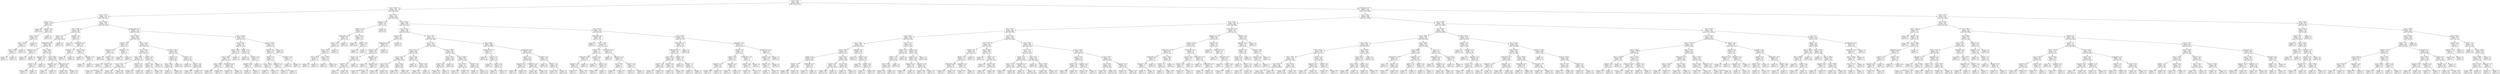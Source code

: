 digraph Tree {
node [shape=box, fontname="helvetica"] ;
edge [fontname="helvetica"] ;
0 [label="price <= 426.5\nentropy = 0.391\nsamples = 24837\nvalue = [1910, 22927]"] ;
1 [label="price <= 345.5\nentropy = 0.615\nsamples = 4133\nvalue = [629, 3504]"] ;
0 -> 1 [labeldistance=2.5, labelangle=45, headlabel="True"] ;
2 [label="price <= 279.5\nentropy = 0.736\nsamples = 1472\nvalue = [305, 1167]"] ;
1 -> 2 ;
3 [label="channel <= 2.5\nentropy = 0.194\nsamples = 67\nvalue = [2, 65]"] ;
2 -> 3 ;
4 [label="entropy = 0.0\nsamples = 29\nvalue = [0, 29]"] ;
3 -> 4 ;
5 [label="channel <= 3.5\nentropy = 0.297\nsamples = 38\nvalue = [2, 36]"] ;
3 -> 5 ;
6 [label="price <= 265.5\nentropy = 0.619\nsamples = 13\nvalue = [2, 11]"] ;
5 -> 6 ;
7 [label="price <= 261.5\nentropy = 0.918\nsamples = 6\nvalue = [2, 4]"] ;
6 -> 7 ;
8 [label="price <= 244.0\nentropy = 0.722\nsamples = 5\nvalue = [1, 4]"] ;
7 -> 8 ;
9 [label="entropy = 1.0\nsamples = 2\nvalue = [1, 1]"] ;
8 -> 9 ;
10 [label="entropy = 0.0\nsamples = 3\nvalue = [0, 3]"] ;
8 -> 10 ;
11 [label="entropy = 0.0\nsamples = 1\nvalue = [1, 0]"] ;
7 -> 11 ;
12 [label="entropy = 0.0\nsamples = 7\nvalue = [0, 7]"] ;
6 -> 12 ;
13 [label="entropy = 0.0\nsamples = 25\nvalue = [0, 25]"] ;
5 -> 13 ;
14 [label="price <= 298.5\nentropy = 0.752\nsamples = 1405\nvalue = [303, 1102]"] ;
2 -> 14 ;
15 [label="price <= 296.0\nentropy = 0.899\nsamples = 286\nvalue = [90, 196]"] ;
14 -> 15 ;
16 [label="channel <= 6.5\nentropy = 0.876\nsamples = 274\nvalue = [81.0, 193.0]"] ;
15 -> 16 ;
17 [label="product_type <= 2.5\nentropy = 0.889\nsamples = 264\nvalue = [81, 183]"] ;
16 -> 17 ;
18 [label="age_group <= 1.5\nentropy = 0.918\nsamples = 3\nvalue = [2, 1]"] ;
17 -> 18 ;
19 [label="entropy = 0.0\nsamples = 1\nvalue = [0, 1]"] ;
18 -> 19 ;
20 [label="entropy = 0.0\nsamples = 2\nvalue = [2, 0]"] ;
18 -> 20 ;
21 [label="price <= 281.5\nentropy = 0.885\nsamples = 261\nvalue = [79, 182]"] ;
17 -> 21 ;
22 [label="age_group <= 1.5\nentropy = 0.469\nsamples = 10\nvalue = [1, 9]"] ;
21 -> 22 ;
23 [label="channel <= 2.5\nentropy = 0.811\nsamples = 4\nvalue = [1, 3]"] ;
22 -> 23 ;
24 [label="entropy = 0.918\nsamples = 3\nvalue = [1, 2]"] ;
23 -> 24 ;
25 [label="entropy = 0.0\nsamples = 1\nvalue = [0, 1]"] ;
23 -> 25 ;
26 [label="entropy = 0.0\nsamples = 6\nvalue = [0, 6]"] ;
22 -> 26 ;
27 [label="price <= 288.5\nentropy = 0.894\nsamples = 251\nvalue = [78, 173]"] ;
21 -> 27 ;
28 [label="age_group <= 1.5\nentropy = 0.954\nsamples = 8\nvalue = [5, 3]"] ;
27 -> 28 ;
29 [label="entropy = 0.0\nsamples = 2\nvalue = [0, 2]"] ;
28 -> 29 ;
30 [label="entropy = 0.65\nsamples = 6\nvalue = [5, 1]"] ;
28 -> 30 ;
31 [label="product_type <= 4.5\nentropy = 0.882\nsamples = 243\nvalue = [73, 170]"] ;
27 -> 31 ;
32 [label="entropy = 0.891\nsamples = 224\nvalue = [69, 155]"] ;
31 -> 32 ;
33 [label="entropy = 0.742\nsamples = 19\nvalue = [4, 15]"] ;
31 -> 33 ;
34 [label="entropy = 0.0\nsamples = 10\nvalue = [0, 10]"] ;
16 -> 34 ;
35 [label="channel <= 1.5\nentropy = 0.811\nsamples = 12\nvalue = [9, 3]"] ;
15 -> 35 ;
36 [label="entropy = 0.0\nsamples = 1\nvalue = [0, 1]"] ;
35 -> 36 ;
37 [label="product_type <= 4.5\nentropy = 0.684\nsamples = 11\nvalue = [9, 2]"] ;
35 -> 37 ;
38 [label="age_group <= 1.5\nentropy = 1.0\nsamples = 2\nvalue = [1, 1]"] ;
37 -> 38 ;
39 [label="entropy = 0.0\nsamples = 1\nvalue = [0, 1]"] ;
38 -> 39 ;
40 [label="entropy = 0.0\nsamples = 1\nvalue = [1, 0]"] ;
38 -> 40 ;
41 [label="price <= 297.5\nentropy = 0.503\nsamples = 9\nvalue = [8, 1]"] ;
37 -> 41 ;
42 [label="entropy = 0.0\nsamples = 7\nvalue = [7, 0]"] ;
41 -> 42 ;
43 [label="age_group <= 2.0\nentropy = 1.0\nsamples = 2\nvalue = [1, 1]"] ;
41 -> 43 ;
44 [label="entropy = 0.0\nsamples = 1\nvalue = [1, 0]"] ;
43 -> 44 ;
45 [label="entropy = 0.0\nsamples = 1\nvalue = [0, 1]"] ;
43 -> 45 ;
46 [label="product_type <= 4.5\nentropy = 0.702\nsamples = 1119\nvalue = [213, 906]"] ;
14 -> 46 ;
47 [label="price <= 300.0\nentropy = 0.729\nsamples = 968\nvalue = [197, 771]"] ;
46 -> 47 ;
48 [label="channel <= 6.5\nentropy = 0.292\nsamples = 39\nvalue = [2, 37]"] ;
47 -> 48 ;
49 [label="age_group <= 2.5\nentropy = 0.179\nsamples = 37\nvalue = [1, 36]"] ;
48 -> 49 ;
50 [label="entropy = 0.0\nsamples = 29\nvalue = [0, 29]"] ;
49 -> 50 ;
51 [label="channel <= 2.5\nentropy = 0.544\nsamples = 8\nvalue = [1, 7]"] ;
49 -> 51 ;
52 [label="entropy = 0.0\nsamples = 2\nvalue = [0, 2]"] ;
51 -> 52 ;
53 [label="channel <= 4.0\nentropy = 0.65\nsamples = 6\nvalue = [1, 5]"] ;
51 -> 53 ;
54 [label="entropy = 0.811\nsamples = 4\nvalue = [1, 3]"] ;
53 -> 54 ;
55 [label="entropy = 0.0\nsamples = 2\nvalue = [0, 2]"] ;
53 -> 55 ;
56 [label="age_group <= 1.5\nentropy = 1.0\nsamples = 2\nvalue = [1, 1]"] ;
48 -> 56 ;
57 [label="entropy = 0.0\nsamples = 1\nvalue = [1, 0]"] ;
56 -> 57 ;
58 [label="entropy = 0.0\nsamples = 1\nvalue = [0, 1]"] ;
56 -> 58 ;
59 [label="price <= 334.0\nentropy = 0.741\nsamples = 929\nvalue = [195, 734]"] ;
47 -> 59 ;
60 [label="price <= 332.0\nentropy = 0.762\nsamples = 747\nvalue = [165, 582]"] ;
59 -> 60 ;
61 [label="price <= 328.5\nentropy = 0.719\nsamples = 715\nvalue = [142, 573]"] ;
60 -> 61 ;
62 [label="price <= 324.5\nentropy = 0.761\nsamples = 617\nvalue = [136.0, 481.0]"] ;
61 -> 62 ;
63 [label="entropy = 0.713\nsamples = 563\nvalue = [110, 453]"] ;
62 -> 63 ;
64 [label="entropy = 0.999\nsamples = 54\nvalue = [26, 28]"] ;
62 -> 64 ;
65 [label="channel <= 2.5\nentropy = 0.332\nsamples = 98\nvalue = [6, 92]"] ;
61 -> 65 ;
66 [label="entropy = 0.151\nsamples = 46\nvalue = [1, 45]"] ;
65 -> 66 ;
67 [label="entropy = 0.457\nsamples = 52\nvalue = [5, 47]"] ;
65 -> 67 ;
68 [label="channel <= 4.5\nentropy = 0.857\nsamples = 32\nvalue = [23, 9]"] ;
60 -> 68 ;
69 [label="channel <= 1.5\nentropy = 0.993\nsamples = 20\nvalue = [11, 9]"] ;
68 -> 69 ;
70 [label="entropy = 0.0\nsamples = 4\nvalue = [4, 0]"] ;
69 -> 70 ;
71 [label="entropy = 0.989\nsamples = 16\nvalue = [7, 9]"] ;
69 -> 71 ;
72 [label="entropy = 0.0\nsamples = 12\nvalue = [12, 0]"] ;
68 -> 72 ;
73 [label="price <= 344.5\nentropy = 0.646\nsamples = 182\nvalue = [30, 152]"] ;
59 -> 73 ;
74 [label="channel <= 3.5\nentropy = 0.323\nsamples = 68\nvalue = [4, 64]"] ;
73 -> 74 ;
75 [label="price <= 337.5\nentropy = 0.469\nsamples = 40\nvalue = [4, 36]"] ;
74 -> 75 ;
76 [label="entropy = 0.0\nsamples = 11\nvalue = [0, 11]"] ;
75 -> 76 ;
77 [label="entropy = 0.579\nsamples = 29\nvalue = [4, 25]"] ;
75 -> 77 ;
78 [label="entropy = 0.0\nsamples = 28\nvalue = [0, 28]"] ;
74 -> 78 ;
79 [label="channel <= 1.5\nentropy = 0.775\nsamples = 114\nvalue = [26, 88]"] ;
73 -> 79 ;
80 [label="entropy = 0.0\nsamples = 6\nvalue = [0, 6]"] ;
79 -> 80 ;
81 [label="channel <= 3.5\nentropy = 0.796\nsamples = 108\nvalue = [26, 82]"] ;
79 -> 81 ;
82 [label="entropy = 0.856\nsamples = 57\nvalue = [16, 41]"] ;
81 -> 82 ;
83 [label="entropy = 0.714\nsamples = 51\nvalue = [10, 41]"] ;
81 -> 83 ;
84 [label="price <= 335.5\nentropy = 0.488\nsamples = 151\nvalue = [16, 135]"] ;
46 -> 84 ;
85 [label="price <= 328.5\nentropy = 0.4\nsamples = 126\nvalue = [10, 116]"] ;
84 -> 85 ;
86 [label="price <= 326.5\nentropy = 0.539\nsamples = 73\nvalue = [9, 64]"] ;
85 -> 86 ;
87 [label="price <= 309.5\nentropy = 0.465\nsamples = 71\nvalue = [7.0, 64.0]"] ;
86 -> 87 ;
88 [label="price <= 304.0\nentropy = 0.637\nsamples = 31\nvalue = [5, 26]"] ;
87 -> 88 ;
89 [label="entropy = 0.491\nsamples = 28\nvalue = [3, 25]"] ;
88 -> 89 ;
90 [label="entropy = 0.918\nsamples = 3\nvalue = [2, 1]"] ;
88 -> 90 ;
91 [label="product_type <= 6.0\nentropy = 0.286\nsamples = 40\nvalue = [2, 38]"] ;
87 -> 91 ;
92 [label="entropy = 0.567\nsamples = 15\nvalue = [2, 13]"] ;
91 -> 92 ;
93 [label="entropy = 0.0\nsamples = 25\nvalue = [0, 25]"] ;
91 -> 93 ;
94 [label="entropy = 0.0\nsamples = 2\nvalue = [2, 0]"] ;
86 -> 94 ;
95 [label="gender <= 1.5\nentropy = 0.135\nsamples = 53\nvalue = [1, 52]"] ;
85 -> 95 ;
96 [label="entropy = 0.0\nsamples = 46\nvalue = [0, 46]"] ;
95 -> 96 ;
97 [label="channel <= 2.5\nentropy = 0.592\nsamples = 7\nvalue = [1, 6]"] ;
95 -> 97 ;
98 [label="age_group <= 1.5\nentropy = 0.918\nsamples = 3\nvalue = [1, 2]"] ;
97 -> 98 ;
99 [label="entropy = 0.0\nsamples = 1\nvalue = [0, 1]"] ;
98 -> 99 ;
100 [label="entropy = 1.0\nsamples = 2\nvalue = [1, 1]"] ;
98 -> 100 ;
101 [label="entropy = 0.0\nsamples = 4\nvalue = [0, 4]"] ;
97 -> 101 ;
102 [label="price <= 341.5\nentropy = 0.795\nsamples = 25\nvalue = [6, 19]"] ;
84 -> 102 ;
103 [label="channel <= 4.0\nentropy = 0.937\nsamples = 17\nvalue = [6, 11]"] ;
102 -> 103 ;
104 [label="channel <= 2.5\nentropy = 1.0\nsamples = 10\nvalue = [5, 5]"] ;
103 -> 104 ;
105 [label="price <= 338.5\nentropy = 0.918\nsamples = 6\nvalue = [2, 4]"] ;
104 -> 105 ;
106 [label="entropy = 0.0\nsamples = 1\nvalue = [0, 1]"] ;
105 -> 106 ;
107 [label="entropy = 0.971\nsamples = 5\nvalue = [2, 3]"] ;
105 -> 107 ;
108 [label="age_group <= 2.5\nentropy = 0.811\nsamples = 4\nvalue = [3, 1]"] ;
104 -> 108 ;
109 [label="entropy = 0.0\nsamples = 2\nvalue = [2, 0]"] ;
108 -> 109 ;
110 [label="entropy = 1.0\nsamples = 2\nvalue = [1, 1]"] ;
108 -> 110 ;
111 [label="gender <= 1.5\nentropy = 0.592\nsamples = 7\nvalue = [1, 6]"] ;
103 -> 111 ;
112 [label="entropy = 0.0\nsamples = 6\nvalue = [0, 6]"] ;
111 -> 112 ;
113 [label="entropy = 0.0\nsamples = 1\nvalue = [1, 0]"] ;
111 -> 113 ;
114 [label="entropy = 0.0\nsamples = 8\nvalue = [0, 8]"] ;
102 -> 114 ;
115 [label="price <= 352.5\nentropy = 0.534\nsamples = 2661\nvalue = [324, 2337]"] ;
1 -> 115 ;
116 [label="age_group <= 1.5\nentropy = 0.194\nsamples = 134\nvalue = [4, 130]"] ;
115 -> 116 ;
117 [label="channel <= 2.5\nentropy = 0.461\nsamples = 41\nvalue = [4, 37]"] ;
116 -> 117 ;
118 [label="product_type <= 5.5\nentropy = 0.629\nsamples = 19\nvalue = [3, 16]"] ;
117 -> 118 ;
119 [label="price <= 350.5\nentropy = 0.75\nsamples = 14\nvalue = [3, 11]"] ;
118 -> 119 ;
120 [label="price <= 347.5\nentropy = 0.811\nsamples = 12\nvalue = [3, 9]"] ;
119 -> 120 ;
121 [label="price <= 346.5\nentropy = 1.0\nsamples = 2\nvalue = [1, 1]"] ;
120 -> 121 ;
122 [label="entropy = 0.0\nsamples = 1\nvalue = [0, 1]"] ;
121 -> 122 ;
123 [label="entropy = 0.0\nsamples = 1\nvalue = [1, 0]"] ;
121 -> 123 ;
124 [label="price <= 348.5\nentropy = 0.722\nsamples = 10\nvalue = [2, 8]"] ;
120 -> 124 ;
125 [label="entropy = 0.0\nsamples = 2\nvalue = [0, 2]"] ;
124 -> 125 ;
126 [label="entropy = 0.811\nsamples = 8\nvalue = [2, 6]"] ;
124 -> 126 ;
127 [label="entropy = 0.0\nsamples = 2\nvalue = [0, 2]"] ;
119 -> 127 ;
128 [label="entropy = 0.0\nsamples = 5\nvalue = [0, 5]"] ;
118 -> 128 ;
129 [label="price <= 350.5\nentropy = 0.267\nsamples = 22\nvalue = [1, 21]"] ;
117 -> 129 ;
130 [label="entropy = 0.0\nsamples = 18\nvalue = [0, 18]"] ;
129 -> 130 ;
131 [label="channel <= 4.0\nentropy = 0.811\nsamples = 4\nvalue = [1, 3]"] ;
129 -> 131 ;
132 [label="entropy = 0.0\nsamples = 2\nvalue = [0, 2]"] ;
131 -> 132 ;
133 [label="entropy = 1.0\nsamples = 2\nvalue = [1, 1]"] ;
131 -> 133 ;
134 [label="entropy = 0.0\nsamples = 93\nvalue = [0, 93]"] ;
116 -> 134 ;
135 [label="price <= 405.5\nentropy = 0.548\nsamples = 2527\nvalue = [320, 2207]"] ;
115 -> 135 ;
136 [label="price <= 353.5\nentropy = 0.526\nsamples = 2283\nvalue = [271, 2012]"] ;
135 -> 136 ;
137 [label="channel <= 5.5\nentropy = 0.82\nsamples = 86\nvalue = [22, 64]"] ;
136 -> 137 ;
138 [label="product_type <= 4.5\nentropy = 0.863\nsamples = 77\nvalue = [22, 55]"] ;
137 -> 138 ;
139 [label="channel <= 4.5\nentropy = 0.883\nsamples = 73\nvalue = [22, 51]"] ;
138 -> 139 ;
140 [label="channel <= 3.5\nentropy = 0.825\nsamples = 58\nvalue = [15.0, 43.0]"] ;
139 -> 140 ;
141 [label="channel <= 1.5\nentropy = 0.867\nsamples = 52\nvalue = [15.0, 37.0]"] ;
140 -> 141 ;
142 [label="entropy = 0.0\nsamples = 2\nvalue = [0, 2]"] ;
141 -> 142 ;
143 [label="entropy = 0.881\nsamples = 50\nvalue = [15, 35]"] ;
141 -> 143 ;
144 [label="entropy = 0.0\nsamples = 6\nvalue = [0, 6]"] ;
140 -> 144 ;
145 [label="age_group <= 1.5\nentropy = 0.997\nsamples = 15\nvalue = [7, 8]"] ;
139 -> 145 ;
146 [label="entropy = 1.0\nsamples = 4\nvalue = [2, 2]"] ;
145 -> 146 ;
147 [label="age_group <= 2.5\nentropy = 0.994\nsamples = 11\nvalue = [5, 6]"] ;
145 -> 147 ;
148 [label="entropy = 0.985\nsamples = 7\nvalue = [3, 4]"] ;
147 -> 148 ;
149 [label="entropy = 1.0\nsamples = 4\nvalue = [2, 2]"] ;
147 -> 149 ;
150 [label="entropy = 0.0\nsamples = 4\nvalue = [0, 4]"] ;
138 -> 150 ;
151 [label="entropy = 0.0\nsamples = 9\nvalue = [0, 9]"] ;
137 -> 151 ;
152 [label="price <= 387.5\nentropy = 0.51\nsamples = 2197\nvalue = [249, 1948]"] ;
136 -> 152 ;
153 [label="price <= 381.5\nentropy = 0.564\nsamples = 1109\nvalue = [147, 962]"] ;
152 -> 153 ;
154 [label="price <= 371.5\nentropy = 0.446\nsamples = 840\nvalue = [78, 762]"] ;
153 -> 154 ;
155 [label="price <= 363.5\nentropy = 0.575\nsamples = 388\nvalue = [53.0, 335.0]"] ;
154 -> 155 ;
156 [label="price <= 357.5\nentropy = 0.346\nsamples = 263\nvalue = [17, 246]"] ;
155 -> 156 ;
157 [label="entropy = 0.564\nsamples = 83\nvalue = [11, 72]"] ;
156 -> 157 ;
158 [label="entropy = 0.211\nsamples = 180\nvalue = [6, 174]"] ;
156 -> 158 ;
159 [label="price <= 365.5\nentropy = 0.866\nsamples = 125\nvalue = [36, 89]"] ;
155 -> 159 ;
160 [label="entropy = 0.968\nsamples = 38\nvalue = [23, 15]"] ;
159 -> 160 ;
161 [label="entropy = 0.608\nsamples = 87\nvalue = [13.0, 74.0]"] ;
159 -> 161 ;
162 [label="price <= 374.0\nentropy = 0.309\nsamples = 452\nvalue = [25, 427]"] ;
154 -> 162 ;
163 [label="entropy = 0.0\nsamples = 19\nvalue = [0, 19]"] ;
162 -> 163 ;
164 [label="channel <= 6.5\nentropy = 0.318\nsamples = 433\nvalue = [25, 408]"] ;
162 -> 164 ;
165 [label="entropy = 0.325\nsamples = 421\nvalue = [25, 396]"] ;
164 -> 165 ;
166 [label="entropy = 0.0\nsamples = 12\nvalue = [0, 12]"] ;
164 -> 166 ;
167 [label="price <= 384.0\nentropy = 0.821\nsamples = 269\nvalue = [69, 200]"] ;
153 -> 167 ;
168 [label="price <= 382.5\nentropy = 0.729\nsamples = 118\nvalue = [24, 94]"] ;
167 -> 168 ;
169 [label="channel <= 5.5\nentropy = 0.803\nsamples = 98\nvalue = [24, 74]"] ;
168 -> 169 ;
170 [label="entropy = 0.837\nsamples = 90\nvalue = [24, 66]"] ;
169 -> 170 ;
171 [label="entropy = 0.0\nsamples = 8\nvalue = [0, 8]"] ;
169 -> 171 ;
172 [label="entropy = 0.0\nsamples = 20\nvalue = [0, 20]"] ;
168 -> 172 ;
173 [label="price <= 386.5\nentropy = 0.879\nsamples = 151\nvalue = [45, 106]"] ;
167 -> 173 ;
174 [label="price <= 385.5\nentropy = 1.0\nsamples = 38\nvalue = [19, 19]"] ;
173 -> 174 ;
175 [label="entropy = 0.904\nsamples = 25\nvalue = [8, 17]"] ;
174 -> 175 ;
176 [label="entropy = 0.619\nsamples = 13\nvalue = [11, 2]"] ;
174 -> 176 ;
177 [label="channel <= 1.5\nentropy = 0.778\nsamples = 113\nvalue = [26, 87]"] ;
173 -> 177 ;
178 [label="entropy = 1.0\nsamples = 6\nvalue = [3, 3]"] ;
177 -> 178 ;
179 [label="entropy = 0.751\nsamples = 107\nvalue = [23, 84]"] ;
177 -> 179 ;
180 [label="price <= 398.5\nentropy = 0.449\nsamples = 1088\nvalue = [102, 986]"] ;
152 -> 180 ;
181 [label="product_type <= 4.5\nentropy = 0.174\nsamples = 77\nvalue = [2, 75]"] ;
180 -> 181 ;
182 [label="entropy = 0.0\nsamples = 65\nvalue = [0, 65]"] ;
181 -> 182 ;
183 [label="channel <= 2.5\nentropy = 0.65\nsamples = 12\nvalue = [2, 10]"] ;
181 -> 183 ;
184 [label="entropy = 0.0\nsamples = 1\nvalue = [1, 0]"] ;
183 -> 184 ;
185 [label="channel <= 5.5\nentropy = 0.439\nsamples = 11\nvalue = [1, 10]"] ;
183 -> 185 ;
186 [label="entropy = 0.0\nsamples = 8\nvalue = [0, 8]"] ;
185 -> 186 ;
187 [label="entropy = 0.918\nsamples = 3\nvalue = [1, 2]"] ;
185 -> 187 ;
188 [label="product_type <= 6.5\nentropy = 0.466\nsamples = 1011\nvalue = [100, 911]"] ;
180 -> 188 ;
189 [label="channel <= 1.5\nentropy = 0.478\nsamples = 963\nvalue = [99, 864]"] ;
188 -> 189 ;
190 [label="age_group <= 1.5\nentropy = 0.634\nsamples = 50\nvalue = [8, 42]"] ;
189 -> 190 ;
191 [label="entropy = 0.89\nsamples = 13\nvalue = [4, 9]"] ;
190 -> 191 ;
192 [label="entropy = 0.494\nsamples = 37\nvalue = [4, 33]"] ;
190 -> 192 ;
193 [label="product_type <= 4.5\nentropy = 0.468\nsamples = 913\nvalue = [91, 822]"] ;
189 -> 193 ;
194 [label="entropy = 0.459\nsamples = 868\nvalue = [84, 784]"] ;
193 -> 194 ;
195 [label="entropy = 0.624\nsamples = 45\nvalue = [7, 38]"] ;
193 -> 195 ;
196 [label="channel <= 2.5\nentropy = 0.146\nsamples = 48\nvalue = [1, 47]"] ;
188 -> 196 ;
197 [label="entropy = 0.0\nsamples = 20\nvalue = [0, 20]"] ;
196 -> 197 ;
198 [label="channel <= 3.5\nentropy = 0.222\nsamples = 28\nvalue = [1, 27]"] ;
196 -> 198 ;
199 [label="entropy = 0.414\nsamples = 12\nvalue = [1, 11]"] ;
198 -> 199 ;
200 [label="entropy = 0.0\nsamples = 16\nvalue = [0, 16]"] ;
198 -> 200 ;
201 [label="price <= 414.5\nentropy = 0.724\nsamples = 244\nvalue = [49, 195]"] ;
135 -> 201 ;
202 [label="product_type <= 2.5\nentropy = 0.989\nsamples = 48\nvalue = [27, 21]"] ;
201 -> 202 ;
203 [label="entropy = 0.0\nsamples = 1\nvalue = [0, 1]"] ;
202 -> 203 ;
204 [label="price <= 411.0\nentropy = 0.984\nsamples = 47\nvalue = [27.0, 20.0]"] ;
202 -> 204 ;
205 [label="channel <= 3.5\nentropy = 1.0\nsamples = 30\nvalue = [15, 15]"] ;
204 -> 205 ;
206 [label="product_type <= 6.0\nentropy = 0.985\nsamples = 21\nvalue = [12, 9]"] ;
205 -> 206 ;
207 [label="age_group <= 1.5\nentropy = 0.971\nsamples = 20\nvalue = [12, 8]"] ;
206 -> 207 ;
208 [label="entropy = 0.971\nsamples = 5\nvalue = [2, 3]"] ;
207 -> 208 ;
209 [label="entropy = 0.918\nsamples = 15\nvalue = [10, 5]"] ;
207 -> 209 ;
210 [label="entropy = 0.0\nsamples = 1\nvalue = [0, 1]"] ;
206 -> 210 ;
211 [label="channel <= 4.5\nentropy = 0.918\nsamples = 9\nvalue = [3, 6]"] ;
205 -> 211 ;
212 [label="entropy = 0.0\nsamples = 1\nvalue = [0, 1]"] ;
211 -> 212 ;
213 [label="channel <= 5.5\nentropy = 0.954\nsamples = 8\nvalue = [3, 5]"] ;
211 -> 213 ;
214 [label="entropy = 0.918\nsamples = 6\nvalue = [2, 4]"] ;
213 -> 214 ;
215 [label="entropy = 1.0\nsamples = 2\nvalue = [1, 1]"] ;
213 -> 215 ;
216 [label="product_type <= 5.5\nentropy = 0.874\nsamples = 17\nvalue = [12, 5]"] ;
204 -> 216 ;
217 [label="entropy = 0.0\nsamples = 2\nvalue = [2, 0]"] ;
216 -> 217 ;
218 [label="age_group <= 1.5\nentropy = 0.918\nsamples = 15\nvalue = [10, 5]"] ;
216 -> 218 ;
219 [label="price <= 412.5\nentropy = 1.0\nsamples = 6\nvalue = [3, 3]"] ;
218 -> 219 ;
220 [label="entropy = 0.0\nsamples = 1\nvalue = [1, 0]"] ;
219 -> 220 ;
221 [label="entropy = 0.971\nsamples = 5\nvalue = [2, 3]"] ;
219 -> 221 ;
222 [label="channel <= 3.5\nentropy = 0.764\nsamples = 9\nvalue = [7, 2]"] ;
218 -> 222 ;
223 [label="entropy = 0.971\nsamples = 5\nvalue = [3, 2]"] ;
222 -> 223 ;
224 [label="entropy = 0.0\nsamples = 4\nvalue = [4, 0]"] ;
222 -> 224 ;
225 [label="price <= 425.5\nentropy = 0.507\nsamples = 196\nvalue = [22, 174]"] ;
201 -> 225 ;
226 [label="product_type <= 6.5\nentropy = 0.311\nsamples = 143\nvalue = [8, 135]"] ;
225 -> 226 ;
227 [label="product_type <= 5.5\nentropy = 0.364\nsamples = 115\nvalue = [8, 107]"] ;
226 -> 227 ;
228 [label="price <= 421.0\nentropy = 0.316\nsamples = 105\nvalue = [6, 99]"] ;
227 -> 228 ;
229 [label="channel <= 2.5\nentropy = 0.196\nsamples = 66\nvalue = [2, 64]"] ;
228 -> 229 ;
230 [label="entropy = 0.0\nsamples = 27\nvalue = [0, 27]"] ;
229 -> 230 ;
231 [label="entropy = 0.292\nsamples = 39\nvalue = [2, 37]"] ;
229 -> 231 ;
232 [label="channel <= 4.5\nentropy = 0.477\nsamples = 39\nvalue = [4, 35]"] ;
228 -> 232 ;
233 [label="entropy = 0.371\nsamples = 28\nvalue = [2, 26]"] ;
232 -> 233 ;
234 [label="entropy = 0.684\nsamples = 11\nvalue = [2, 9]"] ;
232 -> 234 ;
235 [label="channel <= 3.5\nentropy = 0.722\nsamples = 10\nvalue = [2, 8]"] ;
227 -> 235 ;
236 [label="entropy = 0.0\nsamples = 6\nvalue = [0, 6]"] ;
235 -> 236 ;
237 [label="channel <= 5.5\nentropy = 1.0\nsamples = 4\nvalue = [2, 2]"] ;
235 -> 237 ;
238 [label="entropy = 0.0\nsamples = 2\nvalue = [2, 0]"] ;
237 -> 238 ;
239 [label="entropy = 0.0\nsamples = 2\nvalue = [0, 2]"] ;
237 -> 239 ;
240 [label="entropy = 0.0\nsamples = 28\nvalue = [0, 28]"] ;
226 -> 240 ;
241 [label="age_group <= 2.5\nentropy = 0.833\nsamples = 53\nvalue = [14, 39]"] ;
225 -> 241 ;
242 [label="channel <= 5.5\nentropy = 0.75\nsamples = 42\nvalue = [9, 33]"] ;
241 -> 242 ;
243 [label="channel <= 4.0\nentropy = 0.602\nsamples = 34\nvalue = [5, 29]"] ;
242 -> 243 ;
244 [label="age_group <= 1.5\nentropy = 0.516\nsamples = 26\nvalue = [3, 23]"] ;
243 -> 244 ;
245 [label="entropy = 0.684\nsamples = 11\nvalue = [2, 9]"] ;
244 -> 245 ;
246 [label="entropy = 0.353\nsamples = 15\nvalue = [1, 14]"] ;
244 -> 246 ;
247 [label="age_group <= 1.5\nentropy = 0.811\nsamples = 8\nvalue = [2, 6]"] ;
243 -> 247 ;
248 [label="entropy = 0.0\nsamples = 2\nvalue = [0, 2]"] ;
247 -> 248 ;
249 [label="entropy = 0.918\nsamples = 6\nvalue = [2, 4]"] ;
247 -> 249 ;
250 [label="product_type <= 6.0\nentropy = 1.0\nsamples = 8\nvalue = [4, 4]"] ;
242 -> 250 ;
251 [label="channel <= 6.5\nentropy = 0.985\nsamples = 7\nvalue = [4, 3]"] ;
250 -> 251 ;
252 [label="entropy = 0.811\nsamples = 4\nvalue = [3, 1]"] ;
251 -> 252 ;
253 [label="entropy = 0.918\nsamples = 3\nvalue = [1, 2]"] ;
251 -> 253 ;
254 [label="entropy = 0.0\nsamples = 1\nvalue = [0, 1]"] ;
250 -> 254 ;
255 [label="product_type <= 4.5\nentropy = 0.994\nsamples = 11\nvalue = [5, 6]"] ;
241 -> 255 ;
256 [label="channel <= 2.5\nentropy = 0.918\nsamples = 9\nvalue = [3, 6]"] ;
255 -> 256 ;
257 [label="channel <= 1.5\nentropy = 0.811\nsamples = 4\nvalue = [3, 1]"] ;
256 -> 257 ;
258 [label="entropy = 0.0\nsamples = 1\nvalue = [0, 1]"] ;
257 -> 258 ;
259 [label="entropy = 0.0\nsamples = 3\nvalue = [3, 0]"] ;
257 -> 259 ;
260 [label="entropy = 0.0\nsamples = 5\nvalue = [0, 5]"] ;
256 -> 260 ;
261 [label="entropy = 0.0\nsamples = 2\nvalue = [2, 0]"] ;
255 -> 261 ;
262 [label="product_type <= 7.5\nentropy = 0.335\nsamples = 20704\nvalue = [1281, 19423]"] ;
0 -> 262 [labeldistance=2.5, labelangle=-45, headlabel="False"] ;
263 [label="price <= 546.5\nentropy = 0.296\nsamples = 17472\nvalue = [914, 16558]"] ;
262 -> 263 ;
264 [label="price <= 544.5\nentropy = 0.367\nsamples = 4834\nvalue = [340, 4494]"] ;
263 -> 264 ;
265 [label="price <= 463.5\nentropy = 0.351\nsamples = 4684\nvalue = [309, 4375]"] ;
264 -> 265 ;
266 [label="price <= 448.5\nentropy = 0.259\nsamples = 1349\nvalue = [59, 1290]"] ;
265 -> 266 ;
267 [label="price <= 442.5\nentropy = 0.383\nsamples = 642\nvalue = [48.0, 594.0]"] ;
266 -> 267 ;
268 [label="price <= 433.0\nentropy = 0.329\nsamples = 613\nvalue = [37, 576]"] ;
267 -> 268 ;
269 [label="gender <= 1.5\nentropy = 0.161\nsamples = 213\nvalue = [5, 208]"] ;
268 -> 269 ;
270 [label="channel <= 4.5\nentropy = 0.11\nsamples = 205\nvalue = [3, 202]"] ;
269 -> 270 ;
271 [label="entropy = 0.058\nsamples = 149\nvalue = [1, 148]"] ;
270 -> 271 ;
272 [label="entropy = 0.222\nsamples = 56\nvalue = [2, 54]"] ;
270 -> 272 ;
273 [label="product_type <= 5.0\nentropy = 0.811\nsamples = 8\nvalue = [2, 6]"] ;
269 -> 273 ;
274 [label="entropy = 1.0\nsamples = 4\nvalue = [2, 2]"] ;
273 -> 274 ;
275 [label="entropy = 0.0\nsamples = 4\nvalue = [0, 4]"] ;
273 -> 275 ;
276 [label="price <= 435.5\nentropy = 0.402\nsamples = 400\nvalue = [32, 368]"] ;
268 -> 276 ;
277 [label="channel <= 5.5\nentropy = 0.467\nsamples = 312\nvalue = [31.0, 281.0]"] ;
276 -> 277 ;
278 [label="entropy = 0.499\nsamples = 283\nvalue = [31, 252]"] ;
277 -> 278 ;
279 [label="entropy = 0.0\nsamples = 29\nvalue = [0, 29]"] ;
277 -> 279 ;
280 [label="price <= 441.5\nentropy = 0.09\nsamples = 88\nvalue = [1, 87]"] ;
276 -> 280 ;
281 [label="entropy = 0.0\nsamples = 42\nvalue = [0, 42]"] ;
280 -> 281 ;
282 [label="entropy = 0.151\nsamples = 46\nvalue = [1, 45]"] ;
280 -> 282 ;
283 [label="age_group <= 1.5\nentropy = 0.958\nsamples = 29\nvalue = [11, 18]"] ;
267 -> 283 ;
284 [label="entropy = 0.0\nsamples = 6\nvalue = [0, 6]"] ;
283 -> 284 ;
285 [label="channel <= 1.5\nentropy = 0.999\nsamples = 23\nvalue = [11, 12]"] ;
283 -> 285 ;
286 [label="entropy = 0.0\nsamples = 3\nvalue = [0, 3]"] ;
285 -> 286 ;
287 [label="channel <= 2.5\nentropy = 0.993\nsamples = 20\nvalue = [11, 9]"] ;
285 -> 287 ;
288 [label="entropy = 0.0\nsamples = 4\nvalue = [4, 0]"] ;
287 -> 288 ;
289 [label="entropy = 0.989\nsamples = 16\nvalue = [7, 9]"] ;
287 -> 289 ;
290 [label="price <= 457.5\nentropy = 0.116\nsamples = 707\nvalue = [11, 696]"] ;
266 -> 290 ;
291 [label="channel <= 5.5\nentropy = 0.163\nsamples = 335\nvalue = [8, 327]"] ;
290 -> 291 ;
292 [label="gender <= 1.5\nentropy = 0.175\nsamples = 305\nvalue = [8, 297]"] ;
291 -> 292 ;
293 [label="price <= 451.5\nentropy = 0.185\nsamples = 285\nvalue = [8, 277]"] ;
292 -> 293 ;
294 [label="entropy = 0.124\nsamples = 118\nvalue = [2, 116]"] ;
293 -> 294 ;
295 [label="entropy = 0.223\nsamples = 167\nvalue = [6, 161]"] ;
293 -> 295 ;
296 [label="entropy = 0.0\nsamples = 20\nvalue = [0, 20]"] ;
292 -> 296 ;
297 [label="entropy = 0.0\nsamples = 30\nvalue = [0, 30]"] ;
291 -> 297 ;
298 [label="channel <= 3.5\nentropy = 0.068\nsamples = 372\nvalue = [3, 369]"] ;
290 -> 298 ;
299 [label="channel <= 1.5\nentropy = 0.096\nsamples = 243\nvalue = [3, 240]"] ;
298 -> 299 ;
300 [label="age_group <= 1.5\nentropy = 0.297\nsamples = 19\nvalue = [1, 18]"] ;
299 -> 300 ;
301 [label="entropy = 0.544\nsamples = 8\nvalue = [1, 7]"] ;
300 -> 301 ;
302 [label="entropy = 0.0\nsamples = 11\nvalue = [0, 11]"] ;
300 -> 302 ;
303 [label="age_group <= 2.5\nentropy = 0.074\nsamples = 224\nvalue = [2, 222]"] ;
299 -> 303 ;
304 [label="entropy = 0.052\nsamples = 172\nvalue = [1, 171]"] ;
303 -> 304 ;
305 [label="entropy = 0.137\nsamples = 52\nvalue = [1, 51]"] ;
303 -> 305 ;
306 [label="entropy = 0.0\nsamples = 129\nvalue = [0, 129]"] ;
298 -> 306 ;
307 [label="price <= 470.0\nentropy = 0.384\nsamples = 3335\nvalue = [250, 3085]"] ;
265 -> 307 ;
308 [label="price <= 465.5\nentropy = 0.799\nsamples = 190\nvalue = [46, 144]"] ;
307 -> 308 ;
309 [label="channel <= 5.5\nentropy = 0.992\nsamples = 49\nvalue = [22.0, 27.0]"] ;
308 -> 309 ;
310 [label="gender <= 1.5\nentropy = 0.971\nsamples = 45\nvalue = [18, 27]"] ;
309 -> 310 ;
311 [label="product_type <= 6.5\nentropy = 0.999\nsamples = 31\nvalue = [16, 15]"] ;
310 -> 311 ;
312 [label="entropy = 0.503\nsamples = 9\nvalue = [8, 1]"] ;
311 -> 312 ;
313 [label="entropy = 0.946\nsamples = 22\nvalue = [8, 14]"] ;
311 -> 313 ;
314 [label="age_group <= 1.5\nentropy = 0.592\nsamples = 14\nvalue = [2, 12]"] ;
310 -> 314 ;
315 [label="entropy = 0.918\nsamples = 3\nvalue = [2, 1]"] ;
314 -> 315 ;
316 [label="entropy = 0.0\nsamples = 11\nvalue = [0, 11]"] ;
314 -> 316 ;
317 [label="entropy = 0.0\nsamples = 4\nvalue = [4, 0]"] ;
309 -> 317 ;
318 [label="price <= 468.5\nentropy = 0.658\nsamples = 141\nvalue = [24, 117]"] ;
308 -> 318 ;
319 [label="entropy = 0.0\nsamples = 47\nvalue = [0, 47]"] ;
318 -> 319 ;
320 [label="channel <= 1.5\nentropy = 0.82\nsamples = 94\nvalue = [24.0, 70.0]"] ;
318 -> 320 ;
321 [label="entropy = 0.0\nsamples = 5\nvalue = [0, 5]"] ;
320 -> 321 ;
322 [label="channel <= 6.5\nentropy = 0.841\nsamples = 89\nvalue = [24, 65]"] ;
320 -> 322 ;
323 [label="entropy = 0.87\nsamples = 79\nvalue = [23, 56]"] ;
322 -> 323 ;
324 [label="entropy = 0.469\nsamples = 10\nvalue = [1, 9]"] ;
322 -> 324 ;
325 [label="price <= 526.5\nentropy = 0.346\nsamples = 3145\nvalue = [204, 2941]"] ;
307 -> 325 ;
326 [label="price <= 511.5\nentropy = 0.33\nsamples = 2576\nvalue = [156, 2420]"] ;
325 -> 326 ;
327 [label="channel <= 1.5\nentropy = 0.366\nsamples = 1857\nvalue = [130, 1727]"] ;
326 -> 327 ;
328 [label="price <= 471.5\nentropy = 0.135\nsamples = 106\nvalue = [2, 104]"] ;
327 -> 328 ;
329 [label="entropy = 0.592\nsamples = 7\nvalue = [1, 6]"] ;
328 -> 329 ;
330 [label="entropy = 0.081\nsamples = 99\nvalue = [1, 98]"] ;
328 -> 330 ;
331 [label="product_type <= 3.5\nentropy = 0.377\nsamples = 1751\nvalue = [128, 1623]"] ;
327 -> 331 ;
332 [label="entropy = 0.0\nsamples = 16\nvalue = [0, 16]"] ;
331 -> 332 ;
333 [label="entropy = 0.38\nsamples = 1735\nvalue = [128, 1607]"] ;
331 -> 333 ;
334 [label="price <= 516.5\nentropy = 0.224\nsamples = 719\nvalue = [26.0, 693.0]"] ;
326 -> 334 ;
335 [label="entropy = 0.0\nsamples = 38\nvalue = [0, 38]"] ;
334 -> 335 ;
336 [label="price <= 518.5\nentropy = 0.234\nsamples = 681\nvalue = [26, 655]"] ;
334 -> 336 ;
337 [label="entropy = 0.261\nsamples = 454\nvalue = [20, 434]"] ;
336 -> 337 ;
338 [label="entropy = 0.176\nsamples = 227\nvalue = [6, 221]"] ;
336 -> 338 ;
339 [label="price <= 528.5\nentropy = 0.417\nsamples = 569\nvalue = [48, 521]"] ;
325 -> 339 ;
340 [label="price <= 527.5\nentropy = 0.973\nsamples = 47\nvalue = [19, 28]"] ;
339 -> 340 ;
341 [label="channel <= 2.5\nentropy = 0.84\nsamples = 26\nvalue = [7, 19]"] ;
340 -> 341 ;
342 [label="entropy = 0.961\nsamples = 13\nvalue = [5, 8]"] ;
341 -> 342 ;
343 [label="entropy = 0.619\nsamples = 13\nvalue = [2, 11]"] ;
341 -> 343 ;
344 [label="age_group <= 2.5\nentropy = 0.985\nsamples = 21\nvalue = [12, 9]"] ;
340 -> 344 ;
345 [label="entropy = 0.998\nsamples = 17\nvalue = [8, 9]"] ;
344 -> 345 ;
346 [label="entropy = 0.0\nsamples = 4\nvalue = [4, 0]"] ;
344 -> 346 ;
347 [label="price <= 542.5\nentropy = 0.31\nsamples = 522\nvalue = [29, 493]"] ;
339 -> 347 ;
348 [label="price <= 529.5\nentropy = 0.252\nsamples = 428\nvalue = [18, 410]"] ;
347 -> 348 ;
349 [label="entropy = 0.48\nsamples = 58\nvalue = [6, 52]"] ;
348 -> 349 ;
350 [label="entropy = 0.206\nsamples = 370\nvalue = [12, 358]"] ;
348 -> 350 ;
351 [label="age_group <= 1.5\nentropy = 0.521\nsamples = 94\nvalue = [11, 83]"] ;
347 -> 351 ;
352 [label="entropy = 0.677\nsamples = 28\nvalue = [5, 23]"] ;
351 -> 352 ;
353 [label="entropy = 0.439\nsamples = 66\nvalue = [6, 60]"] ;
351 -> 353 ;
354 [label="product_type <= 6.5\nentropy = 0.735\nsamples = 150\nvalue = [31, 119]"] ;
264 -> 354 ;
355 [label="age_group <= 2.5\nentropy = 0.807\nsamples = 89\nvalue = [22, 67]"] ;
354 -> 355 ;
356 [label="channel <= 2.5\nentropy = 0.849\nsamples = 69\nvalue = [19, 50]"] ;
355 -> 356 ;
357 [label="product_type <= 5.5\nentropy = 0.961\nsamples = 26\nvalue = [10, 16]"] ;
356 -> 357 ;
358 [label="product_type <= 2.5\nentropy = 0.592\nsamples = 7\nvalue = [1, 6]"] ;
357 -> 358 ;
359 [label="age_group <= 1.5\nentropy = 1.0\nsamples = 2\nvalue = [1, 1]"] ;
358 -> 359 ;
360 [label="entropy = 0.0\nsamples = 1\nvalue = [1, 0]"] ;
359 -> 360 ;
361 [label="entropy = 0.0\nsamples = 1\nvalue = [0, 1]"] ;
359 -> 361 ;
362 [label="entropy = 0.0\nsamples = 5\nvalue = [0, 5]"] ;
358 -> 362 ;
363 [label="price <= 545.5\nentropy = 0.998\nsamples = 19\nvalue = [9, 10]"] ;
357 -> 363 ;
364 [label="channel <= 1.5\nentropy = 1.0\nsamples = 18\nvalue = [9, 9]"] ;
363 -> 364 ;
365 [label="entropy = 0.0\nsamples = 1\nvalue = [0, 1]"] ;
364 -> 365 ;
366 [label="entropy = 0.998\nsamples = 17\nvalue = [9, 8]"] ;
364 -> 366 ;
367 [label="entropy = 0.0\nsamples = 1\nvalue = [0, 1]"] ;
363 -> 367 ;
368 [label="product_type <= 3.5\nentropy = 0.74\nsamples = 43\nvalue = [9, 34]"] ;
356 -> 368 ;
369 [label="channel <= 6.0\nentropy = 0.863\nsamples = 7\nvalue = [2, 5]"] ;
368 -> 369 ;
370 [label="channel <= 4.5\nentropy = 0.65\nsamples = 6\nvalue = [1, 5]"] ;
369 -> 370 ;
371 [label="entropy = 0.811\nsamples = 4\nvalue = [1, 3]"] ;
370 -> 371 ;
372 [label="entropy = 0.0\nsamples = 2\nvalue = [0, 2]"] ;
370 -> 372 ;
373 [label="entropy = 0.0\nsamples = 1\nvalue = [1, 0]"] ;
369 -> 373 ;
374 [label="product_type <= 4.5\nentropy = 0.711\nsamples = 36\nvalue = [7, 29]"] ;
368 -> 374 ;
375 [label="entropy = 0.0\nsamples = 5\nvalue = [0, 5]"] ;
374 -> 375 ;
376 [label="product_type <= 5.5\nentropy = 0.771\nsamples = 31\nvalue = [7, 24]"] ;
374 -> 376 ;
377 [label="entropy = 0.0\nsamples = 1\nvalue = [1, 0]"] ;
376 -> 377 ;
378 [label="entropy = 0.722\nsamples = 30\nvalue = [6, 24]"] ;
376 -> 378 ;
379 [label="channel <= 2.5\nentropy = 0.61\nsamples = 20\nvalue = [3, 17]"] ;
355 -> 379 ;
380 [label="entropy = 0.0\nsamples = 9\nvalue = [0, 9]"] ;
379 -> 380 ;
381 [label="product_type <= 3.5\nentropy = 0.845\nsamples = 11\nvalue = [3, 8]"] ;
379 -> 381 ;
382 [label="entropy = 0.0\nsamples = 3\nvalue = [0, 3]"] ;
381 -> 382 ;
383 [label="product_type <= 5.0\nentropy = 0.954\nsamples = 8\nvalue = [3, 5]"] ;
381 -> 383 ;
384 [label="entropy = 0.0\nsamples = 1\nvalue = [1, 0]"] ;
383 -> 384 ;
385 [label="channel <= 5.5\nentropy = 0.863\nsamples = 7\nvalue = [2, 5]"] ;
383 -> 385 ;
386 [label="entropy = 0.722\nsamples = 5\nvalue = [1, 4]"] ;
385 -> 386 ;
387 [label="entropy = 1.0\nsamples = 2\nvalue = [1, 1]"] ;
385 -> 387 ;
388 [label="gender <= 1.5\nentropy = 0.604\nsamples = 61\nvalue = [9, 52]"] ;
354 -> 388 ;
389 [label="age_group <= 2.5\nentropy = 0.567\nsamples = 60\nvalue = [8, 52]"] ;
388 -> 389 ;
390 [label="channel <= 5.5\nentropy = 0.451\nsamples = 53\nvalue = [5, 48]"] ;
389 -> 390 ;
391 [label="channel <= 1.5\nentropy = 0.503\nsamples = 45\nvalue = [5, 40]"] ;
390 -> 391 ;
392 [label="entropy = 0.0\nsamples = 2\nvalue = [0, 2]"] ;
391 -> 392 ;
393 [label="channel <= 2.5\nentropy = 0.519\nsamples = 43\nvalue = [5, 38]"] ;
391 -> 393 ;
394 [label="entropy = 0.61\nsamples = 20\nvalue = [3, 17]"] ;
393 -> 394 ;
395 [label="entropy = 0.426\nsamples = 23\nvalue = [2, 21]"] ;
393 -> 395 ;
396 [label="entropy = 0.0\nsamples = 8\nvalue = [0, 8]"] ;
390 -> 396 ;
397 [label="channel <= 4.0\nentropy = 0.985\nsamples = 7\nvalue = [3, 4]"] ;
389 -> 397 ;
398 [label="channel <= 2.5\nentropy = 0.918\nsamples = 6\nvalue = [2, 4]"] ;
397 -> 398 ;
399 [label="entropy = 1.0\nsamples = 4\nvalue = [2, 2]"] ;
398 -> 399 ;
400 [label="entropy = 0.0\nsamples = 2\nvalue = [0, 2]"] ;
398 -> 400 ;
401 [label="entropy = 0.0\nsamples = 1\nvalue = [1, 0]"] ;
397 -> 401 ;
402 [label="entropy = 0.0\nsamples = 1\nvalue = [1, 0]"] ;
388 -> 402 ;
403 [label="price <= 1138.5\nentropy = 0.267\nsamples = 12638\nvalue = [574, 12064]"] ;
263 -> 403 ;
404 [label="price <= 923.5\nentropy = 0.251\nsamples = 11045\nvalue = [463, 10582]"] ;
403 -> 404 ;
405 [label="price <= 887.0\nentropy = 0.268\nsamples = 8752\nvalue = [401, 8351]"] ;
404 -> 405 ;
406 [label="price <= 824.5\nentropy = 0.259\nsamples = 8414\nvalue = [367, 8047]"] ;
405 -> 406 ;
407 [label="price <= 822.0\nentropy = 0.268\nsamples = 7730\nvalue = [353, 7377]"] ;
406 -> 407 ;
408 [label="price <= 700.5\nentropy = 0.256\nsamples = 7567\nvalue = [325, 7242]"] ;
407 -> 408 ;
409 [label="price <= 697.0\nentropy = 0.285\nsamples = 5080\nvalue = [252, 4828]"] ;
408 -> 409 ;
410 [label="entropy = 0.265\nsamples = 4828\nvalue = [218, 4610]"] ;
409 -> 410 ;
411 [label="entropy = 0.571\nsamples = 252\nvalue = [34, 218]"] ;
409 -> 411 ;
412 [label="price <= 787.5\nentropy = 0.191\nsamples = 2487\nvalue = [73, 2414]"] ;
408 -> 412 ;
413 [label="entropy = 0.156\nsamples = 1634\nvalue = [37, 1597]"] ;
412 -> 413 ;
414 [label="entropy = 0.252\nsamples = 853\nvalue = [36, 817]"] ;
412 -> 414 ;
415 [label="channel <= 5.5\nentropy = 0.662\nsamples = 163\nvalue = [28, 135]"] ;
407 -> 415 ;
416 [label="age_group <= 1.5\nentropy = 0.621\nsamples = 149\nvalue = [23, 126]"] ;
415 -> 416 ;
417 [label="entropy = 0.75\nsamples = 42\nvalue = [9, 33]"] ;
416 -> 417 ;
418 [label="entropy = 0.56\nsamples = 107\nvalue = [14.0, 93.0]"] ;
416 -> 418 ;
419 [label="channel <= 6.5\nentropy = 0.94\nsamples = 14\nvalue = [5, 9]"] ;
415 -> 419 ;
420 [label="entropy = 0.985\nsamples = 7\nvalue = [4, 3]"] ;
419 -> 420 ;
421 [label="entropy = 0.592\nsamples = 7\nvalue = [1, 6]"] ;
419 -> 421 ;
422 [label="price <= 869.5\nentropy = 0.144\nsamples = 684\nvalue = [14, 670]"] ;
406 -> 422 ;
423 [label="price <= 855.5\nentropy = 0.166\nsamples = 571\nvalue = [14, 557]"] ;
422 -> 423 ;
424 [label="price <= 847.5\nentropy = 0.129\nsamples = 503\nvalue = [9, 494]"] ;
423 -> 424 ;
425 [label="entropy = 0.183\nsamples = 325\nvalue = [9, 316]"] ;
424 -> 425 ;
426 [label="entropy = 0.0\nsamples = 178\nvalue = [0, 178]"] ;
424 -> 426 ;
427 [label="channel <= 5.5\nentropy = 0.379\nsamples = 68\nvalue = [5, 63]"] ;
423 -> 427 ;
428 [label="entropy = 0.29\nsamples = 59\nvalue = [3, 56]"] ;
427 -> 428 ;
429 [label="entropy = 0.764\nsamples = 9\nvalue = [2, 7]"] ;
427 -> 429 ;
430 [label="entropy = 0.0\nsamples = 113\nvalue = [0, 113]"] ;
422 -> 430 ;
431 [label="price <= 898.5\nentropy = 0.471\nsamples = 338\nvalue = [34, 304]"] ;
405 -> 431 ;
432 [label="price <= 888.5\nentropy = 0.736\nsamples = 111\nvalue = [23, 88]"] ;
431 -> 432 ;
433 [label="product_type <= 4.5\nentropy = 0.45\nsamples = 85\nvalue = [8, 77]"] ;
432 -> 433 ;
434 [label="entropy = 0.0\nsamples = 17\nvalue = [0, 17]"] ;
433 -> 434 ;
435 [label="channel <= 1.5\nentropy = 0.523\nsamples = 68\nvalue = [8, 60]"] ;
433 -> 435 ;
436 [label="entropy = 0.971\nsamples = 5\nvalue = [2, 3]"] ;
435 -> 436 ;
437 [label="entropy = 0.454\nsamples = 63\nvalue = [6, 57]"] ;
435 -> 437 ;
438 [label="age_group <= 1.5\nentropy = 0.983\nsamples = 26\nvalue = [15.0, 11.0]"] ;
432 -> 438 ;
439 [label="gender <= 1.5\nentropy = 0.722\nsamples = 5\nvalue = [1, 4]"] ;
438 -> 439 ;
440 [label="entropy = 1.0\nsamples = 2\nvalue = [1, 1]"] ;
439 -> 440 ;
441 [label="entropy = 0.0\nsamples = 3\nvalue = [0, 3]"] ;
439 -> 441 ;
442 [label="gender <= 1.5\nentropy = 0.918\nsamples = 21\nvalue = [14, 7]"] ;
438 -> 442 ;
443 [label="entropy = 1.0\nsamples = 14\nvalue = [7, 7]"] ;
442 -> 443 ;
444 [label="entropy = 0.0\nsamples = 7\nvalue = [7, 0]"] ;
442 -> 444 ;
445 [label="qty <= 1.5\nentropy = 0.28\nsamples = 227\nvalue = [11, 216]"] ;
431 -> 445 ;
446 [label="product_type <= 5.5\nentropy = 0.263\nsamples = 224\nvalue = [10, 214]"] ;
445 -> 446 ;
447 [label="entropy = 0.0\nsamples = 42\nvalue = [0, 42]"] ;
446 -> 447 ;
448 [label="age_group <= 2.5\nentropy = 0.307\nsamples = 182\nvalue = [10, 172]"] ;
446 -> 448 ;
449 [label="entropy = 0.245\nsamples = 148\nvalue = [6, 142]"] ;
448 -> 449 ;
450 [label="entropy = 0.523\nsamples = 34\nvalue = [4, 30]"] ;
448 -> 450 ;
451 [label="price <= 917.0\nentropy = 0.918\nsamples = 3\nvalue = [1, 2]"] ;
445 -> 451 ;
452 [label="entropy = 0.0\nsamples = 2\nvalue = [0, 2]"] ;
451 -> 452 ;
453 [label="entropy = 0.0\nsamples = 1\nvalue = [1, 0]"] ;
451 -> 453 ;
454 [label="price <= 967.5\nentropy = 0.179\nsamples = 2293\nvalue = [62, 2231]"] ;
404 -> 454 ;
455 [label="channel <= 3.5\nentropy = 0.071\nsamples = 350\nvalue = [3, 347]"] ;
454 -> 455 ;
456 [label="entropy = 0.0\nsamples = 212\nvalue = [0, 212]"] ;
455 -> 456 ;
457 [label="age_group <= 1.5\nentropy = 0.151\nsamples = 138\nvalue = [3, 135]"] ;
455 -> 457 ;
458 [label="entropy = 0.0\nsamples = 47\nvalue = [0, 47]"] ;
457 -> 458 ;
459 [label="age_group <= 2.5\nentropy = 0.209\nsamples = 91\nvalue = [3, 88]"] ;
457 -> 459 ;
460 [label="channel <= 5.5\nentropy = 0.27\nsamples = 65\nvalue = [3, 62]"] ;
459 -> 460 ;
461 [label="entropy = 0.327\nsamples = 50\nvalue = [3, 47]"] ;
460 -> 461 ;
462 [label="entropy = 0.0\nsamples = 15\nvalue = [0, 15]"] ;
460 -> 462 ;
463 [label="entropy = 0.0\nsamples = 26\nvalue = [0, 26]"] ;
459 -> 463 ;
464 [label="price <= 1111.5\nentropy = 0.196\nsamples = 1943\nvalue = [59, 1884]"] ;
454 -> 464 ;
465 [label="price <= 1042.0\nentropy = 0.231\nsamples = 1388\nvalue = [52, 1336]"] ;
464 -> 465 ;
466 [label="product_type <= 3.5\nentropy = 0.196\nsamples = 860\nvalue = [26, 834]"] ;
465 -> 466 ;
467 [label="age_group <= 1.5\nentropy = 0.503\nsamples = 18\nvalue = [2, 16]"] ;
466 -> 467 ;
468 [label="entropy = 0.0\nsamples = 6\nvalue = [0, 6]"] ;
467 -> 468 ;
469 [label="entropy = 0.65\nsamples = 12\nvalue = [2, 10]"] ;
467 -> 469 ;
470 [label="age_group <= 1.5\nentropy = 0.187\nsamples = 842\nvalue = [24, 818]"] ;
466 -> 470 ;
471 [label="entropy = 0.265\nsamples = 222\nvalue = [10, 212]"] ;
470 -> 471 ;
472 [label="entropy = 0.156\nsamples = 620\nvalue = [14, 606]"] ;
470 -> 472 ;
473 [label="price <= 1064.0\nentropy = 0.283\nsamples = 528\nvalue = [26, 502]"] ;
465 -> 473 ;
474 [label="product_type <= 4.5\nentropy = 0.785\nsamples = 47\nvalue = [11, 36]"] ;
473 -> 474 ;
475 [label="entropy = 0.0\nsamples = 17\nvalue = [0, 17]"] ;
474 -> 475 ;
476 [label="entropy = 0.948\nsamples = 30\nvalue = [11, 19]"] ;
474 -> 476 ;
477 [label="product_type <= 4.5\nentropy = 0.2\nsamples = 481\nvalue = [15, 466]"] ;
473 -> 477 ;
478 [label="entropy = 0.544\nsamples = 24\nvalue = [3, 21]"] ;
477 -> 478 ;
479 [label="entropy = 0.175\nsamples = 457\nvalue = [12, 445]"] ;
477 -> 479 ;
480 [label="price <= 1113.5\nentropy = 0.098\nsamples = 555\nvalue = [7, 548]"] ;
464 -> 480 ;
481 [label="entropy = 0.0\nsamples = 72\nvalue = [0, 72]"] ;
480 -> 481 ;
482 [label="price <= 1126.5\nentropy = 0.109\nsamples = 483\nvalue = [7, 476]"] ;
480 -> 482 ;
483 [label="price <= 1125.5\nentropy = 0.14\nsamples = 303\nvalue = [6, 297]"] ;
482 -> 483 ;
484 [label="entropy = 0.077\nsamples = 213\nvalue = [2, 211]"] ;
483 -> 484 ;
485 [label="entropy = 0.262\nsamples = 90\nvalue = [4, 86]"] ;
483 -> 485 ;
486 [label="channel <= 2.5\nentropy = 0.05\nsamples = 180\nvalue = [1, 179]"] ;
482 -> 486 ;
487 [label="entropy = 0.115\nsamples = 65\nvalue = [1, 64]"] ;
486 -> 487 ;
488 [label="entropy = 0.0\nsamples = 115\nvalue = [0, 115]"] ;
486 -> 488 ;
489 [label="price <= 1343.5\nentropy = 0.365\nsamples = 1593\nvalue = [111.0, 1482.0]"] ;
403 -> 489 ;
490 [label="price <= 1335.5\nentropy = 0.459\nsamples = 1074\nvalue = [104, 970]"] ;
489 -> 490 ;
491 [label="price <= 1153.0\nentropy = 0.381\nsamples = 1014\nvalue = [75, 939]"] ;
490 -> 491 ;
492 [label="price <= 1148.5\nentropy = 0.808\nsamples = 113\nvalue = [28, 85]"] ;
491 -> 492 ;
493 [label="price <= 1143.0\nentropy = 0.469\nsamples = 50\nvalue = [5, 45]"] ;
492 -> 493 ;
494 [label="channel <= 3.5\nentropy = 0.755\nsamples = 23\nvalue = [5, 18]"] ;
493 -> 494 ;
495 [label="entropy = 0.523\nsamples = 17\nvalue = [2, 15]"] ;
494 -> 495 ;
496 [label="entropy = 1.0\nsamples = 6\nvalue = [3, 3]"] ;
494 -> 496 ;
497 [label="entropy = 0.0\nsamples = 27\nvalue = [0, 27]"] ;
493 -> 497 ;
498 [label="price <= 1150.5\nentropy = 0.947\nsamples = 63\nvalue = [23, 40]"] ;
492 -> 498 ;
499 [label="product_type <= 5.5\nentropy = 0.985\nsamples = 49\nvalue = [21, 28]"] ;
498 -> 499 ;
500 [label="entropy = 0.592\nsamples = 7\nvalue = [1, 6]"] ;
499 -> 500 ;
501 [label="entropy = 0.998\nsamples = 42\nvalue = [20, 22]"] ;
499 -> 501 ;
502 [label="channel <= 5.5\nentropy = 0.592\nsamples = 14\nvalue = [2, 12]"] ;
498 -> 502 ;
503 [label="entropy = 0.0\nsamples = 10\nvalue = [0, 10]"] ;
502 -> 503 ;
504 [label="entropy = 1.0\nsamples = 4\nvalue = [2, 2]"] ;
502 -> 504 ;
505 [label="price <= 1257.5\nentropy = 0.296\nsamples = 901\nvalue = [47, 854]"] ;
491 -> 505 ;
506 [label="product_type <= 3.5\nentropy = 0.218\nsamples = 630\nvalue = [22, 608]"] ;
505 -> 506 ;
507 [label="price <= 1207.5\nentropy = 0.684\nsamples = 11\nvalue = [2, 9]"] ;
506 -> 507 ;
508 [label="entropy = 0.0\nsamples = 6\nvalue = [0, 6]"] ;
507 -> 508 ;
509 [label="entropy = 0.971\nsamples = 5\nvalue = [2, 3]"] ;
507 -> 509 ;
510 [label="price <= 1241.5\nentropy = 0.206\nsamples = 619\nvalue = [20, 599]"] ;
506 -> 510 ;
511 [label="entropy = 0.221\nsamples = 565\nvalue = [20, 545]"] ;
510 -> 511 ;
512 [label="entropy = 0.0\nsamples = 54\nvalue = [0, 54]"] ;
510 -> 512 ;
513 [label="price <= 1270.5\nentropy = 0.444\nsamples = 271\nvalue = [25, 246]"] ;
505 -> 513 ;
514 [label="price <= 1259.0\nentropy = 0.954\nsamples = 32\nvalue = [20, 12]"] ;
513 -> 514 ;
515 [label="entropy = 0.863\nsamples = 7\nvalue = [2, 5]"] ;
514 -> 515 ;
516 [label="entropy = 0.855\nsamples = 25\nvalue = [18.0, 7.0]"] ;
514 -> 516 ;
517 [label="age_group <= 2.5\nentropy = 0.147\nsamples = 239\nvalue = [5, 234]"] ;
513 -> 517 ;
518 [label="entropy = 0.176\nsamples = 189\nvalue = [5, 184]"] ;
517 -> 518 ;
519 [label="entropy = 0.0\nsamples = 50\nvalue = [0, 50]"] ;
517 -> 519 ;
520 [label="channel <= 2.5\nentropy = 0.999\nsamples = 60\nvalue = [29.0, 31.0]"] ;
490 -> 520 ;
521 [label="channel <= 1.5\nentropy = 0.946\nsamples = 22\nvalue = [14, 8]"] ;
520 -> 521 ;
522 [label="age_group <= 2.5\nentropy = 0.971\nsamples = 5\nvalue = [2, 3]"] ;
521 -> 522 ;
523 [label="entropy = 0.0\nsamples = 3\nvalue = [0, 3]"] ;
522 -> 523 ;
524 [label="entropy = 0.0\nsamples = 2\nvalue = [2, 0]"] ;
522 -> 524 ;
525 [label="age_group <= 2.5\nentropy = 0.874\nsamples = 17\nvalue = [12, 5]"] ;
521 -> 525 ;
526 [label="age_group <= 1.5\nentropy = 0.811\nsamples = 16\nvalue = [12, 4]"] ;
525 -> 526 ;
527 [label="entropy = 0.0\nsamples = 3\nvalue = [3, 0]"] ;
526 -> 527 ;
528 [label="entropy = 0.89\nsamples = 13\nvalue = [9, 4]"] ;
526 -> 528 ;
529 [label="entropy = 0.0\nsamples = 1\nvalue = [0, 1]"] ;
525 -> 529 ;
530 [label="gender <= 1.5\nentropy = 0.968\nsamples = 38\nvalue = [15, 23]"] ;
520 -> 530 ;
531 [label="channel <= 5.5\nentropy = 0.828\nsamples = 23\nvalue = [6, 17]"] ;
530 -> 531 ;
532 [label="channel <= 4.5\nentropy = 0.863\nsamples = 21\nvalue = [6, 15]"] ;
531 -> 532 ;
533 [label="entropy = 0.75\nsamples = 14\nvalue = [3, 11]"] ;
532 -> 533 ;
534 [label="entropy = 0.985\nsamples = 7\nvalue = [3, 4]"] ;
532 -> 534 ;
535 [label="entropy = 0.0\nsamples = 2\nvalue = [0, 2]"] ;
531 -> 535 ;
536 [label="product_type <= 5.5\nentropy = 0.971\nsamples = 15\nvalue = [9, 6]"] ;
530 -> 536 ;
537 [label="entropy = 0.0\nsamples = 2\nvalue = [2, 0]"] ;
536 -> 537 ;
538 [label="channel <= 6.0\nentropy = 0.996\nsamples = 13\nvalue = [7, 6]"] ;
536 -> 538 ;
539 [label="entropy = 1.0\nsamples = 12\nvalue = [6, 6]"] ;
538 -> 539 ;
540 [label="entropy = 0.0\nsamples = 1\nvalue = [1, 0]"] ;
538 -> 540 ;
541 [label="qty <= 2.5\nentropy = 0.103\nsamples = 519\nvalue = [7, 512]"] ;
489 -> 541 ;
542 [label="gender <= 1.5\nentropy = 0.08\nsamples = 503\nvalue = [5, 498]"] ;
541 -> 542 ;
543 [label="price <= 1401.0\nentropy = 0.032\nsamples = 303\nvalue = [1, 302]"] ;
542 -> 543 ;
544 [label="price <= 1398.5\nentropy = 0.093\nsamples = 84\nvalue = [1, 83]"] ;
543 -> 544 ;
545 [label="entropy = 0.0\nsamples = 53\nvalue = [0, 53]"] ;
544 -> 545 ;
546 [label="channel <= 2.5\nentropy = 0.206\nsamples = 31\nvalue = [1, 30]"] ;
544 -> 546 ;
547 [label="entropy = 0.414\nsamples = 12\nvalue = [1, 11]"] ;
546 -> 547 ;
548 [label="entropy = 0.0\nsamples = 19\nvalue = [0, 19]"] ;
546 -> 548 ;
549 [label="entropy = 0.0\nsamples = 219\nvalue = [0, 219]"] ;
543 -> 549 ;
550 [label="price <= 1397.0\nentropy = 0.141\nsamples = 200\nvalue = [4, 196]"] ;
542 -> 550 ;
551 [label="entropy = 0.0\nsamples = 35\nvalue = [0, 35]"] ;
550 -> 551 ;
552 [label="price <= 1398.5\nentropy = 0.165\nsamples = 165\nvalue = [4, 161]"] ;
550 -> 552 ;
553 [label="age_group <= 2.5\nentropy = 0.503\nsamples = 9\nvalue = [1, 8]"] ;
552 -> 553 ;
554 [label="entropy = 0.0\nsamples = 6\nvalue = [0, 6]"] ;
553 -> 554 ;
555 [label="entropy = 0.918\nsamples = 3\nvalue = [1, 2]"] ;
553 -> 555 ;
556 [label="price <= 1488.0\nentropy = 0.137\nsamples = 156\nvalue = [3, 153]"] ;
552 -> 556 ;
557 [label="entropy = 0.075\nsamples = 110\nvalue = [1, 109]"] ;
556 -> 557 ;
558 [label="entropy = 0.258\nsamples = 46\nvalue = [2, 44]"] ;
556 -> 558 ;
559 [label="product_type <= 5.5\nentropy = 0.544\nsamples = 16\nvalue = [2, 14]"] ;
541 -> 559 ;
560 [label="product_type <= 4.5\nentropy = 0.764\nsamples = 9\nvalue = [2, 7]"] ;
559 -> 560 ;
561 [label="price <= 1481.0\nentropy = 0.544\nsamples = 8\nvalue = [1, 7]"] ;
560 -> 561 ;
562 [label="price <= 1417.5\nentropy = 1.0\nsamples = 2\nvalue = [1, 1]"] ;
561 -> 562 ;
563 [label="entropy = 0.0\nsamples = 1\nvalue = [0, 1]"] ;
562 -> 563 ;
564 [label="entropy = 0.0\nsamples = 1\nvalue = [1, 0]"] ;
562 -> 564 ;
565 [label="entropy = 0.0\nsamples = 6\nvalue = [0, 6]"] ;
561 -> 565 ;
566 [label="entropy = 0.0\nsamples = 1\nvalue = [1, 0]"] ;
560 -> 566 ;
567 [label="entropy = 0.0\nsamples = 7\nvalue = [0, 7]"] ;
559 -> 567 ;
568 [label="price <= 772.5\nentropy = 0.511\nsamples = 3232\nvalue = [367, 2865]"] ;
262 -> 568 ;
569 [label="price <= 455.5\nentropy = 0.563\nsamples = 2287\nvalue = [302, 1985]"] ;
568 -> 569 ;
570 [label="price <= 438.5\nentropy = 0.967\nsamples = 33\nvalue = [13, 20]"] ;
569 -> 570 ;
571 [label="entropy = 0.0\nsamples = 5\nvalue = [0, 5]"] ;
570 -> 571 ;
572 [label="gender <= 1.5\nentropy = 0.996\nsamples = 28\nvalue = [13, 15]"] ;
570 -> 572 ;
573 [label="entropy = 0.0\nsamples = 3\nvalue = [0, 3]"] ;
572 -> 573 ;
574 [label="price <= 448.0\nentropy = 0.999\nsamples = 25\nvalue = [13, 12]"] ;
572 -> 574 ;
575 [label="age_group <= 2.5\nentropy = 0.999\nsamples = 23\nvalue = [11, 12]"] ;
574 -> 575 ;
576 [label="channel <= 6.0\nentropy = 0.977\nsamples = 17\nvalue = [10, 7]"] ;
575 -> 576 ;
577 [label="age_group <= 1.5\nentropy = 0.989\nsamples = 16\nvalue = [9, 7]"] ;
576 -> 577 ;
578 [label="entropy = 0.863\nsamples = 7\nvalue = [5, 2]"] ;
577 -> 578 ;
579 [label="entropy = 0.991\nsamples = 9\nvalue = [4, 5]"] ;
577 -> 579 ;
580 [label="entropy = 0.0\nsamples = 1\nvalue = [1, 0]"] ;
576 -> 580 ;
581 [label="channel <= 4.5\nentropy = 0.65\nsamples = 6\nvalue = [1, 5]"] ;
575 -> 581 ;
582 [label="entropy = 0.0\nsamples = 3\nvalue = [0, 3]"] ;
581 -> 582 ;
583 [label="entropy = 0.918\nsamples = 3\nvalue = [1, 2]"] ;
581 -> 583 ;
584 [label="entropy = 0.0\nsamples = 2\nvalue = [2, 0]"] ;
574 -> 584 ;
585 [label="price <= 697.5\nentropy = 0.553\nsamples = 2254\nvalue = [289, 1965]"] ;
569 -> 585 ;
586 [label="price <= 689.0\nentropy = 0.37\nsamples = 351\nvalue = [25, 326]"] ;
585 -> 586 ;
587 [label="price <= 677.5\nentropy = 0.417\nsamples = 285\nvalue = [24, 261]"] ;
586 -> 587 ;
588 [label="price <= 613.5\nentropy = 0.368\nsamples = 269\nvalue = [19, 250]"] ;
587 -> 588 ;
589 [label="age_group <= 1.5\nentropy = 0.219\nsamples = 114\nvalue = [4, 110]"] ;
588 -> 589 ;
590 [label="entropy = 0.0\nsamples = 38\nvalue = [0, 38]"] ;
589 -> 590 ;
591 [label="price <= 559.5\nentropy = 0.297\nsamples = 76\nvalue = [4, 72]"] ;
589 -> 591 ;
592 [label="entropy = 0.575\nsamples = 22\nvalue = [3, 19]"] ;
591 -> 592 ;
593 [label="entropy = 0.133\nsamples = 54\nvalue = [1, 53]"] ;
591 -> 593 ;
594 [label="age_group <= 1.5\nentropy = 0.459\nsamples = 155\nvalue = [15, 140]"] ;
588 -> 594 ;
595 [label="channel <= 2.5\nentropy = 0.747\nsamples = 47\nvalue = [10, 37]"] ;
594 -> 595 ;
596 [label="entropy = 0.934\nsamples = 20\nvalue = [7, 13]"] ;
595 -> 596 ;
597 [label="entropy = 0.503\nsamples = 27\nvalue = [3, 24]"] ;
595 -> 597 ;
598 [label="price <= 660.0\nentropy = 0.27\nsamples = 108\nvalue = [5, 103]"] ;
594 -> 598 ;
599 [label="entropy = 0.337\nsamples = 80\nvalue = [5, 75]"] ;
598 -> 599 ;
600 [label="entropy = 0.0\nsamples = 28\nvalue = [0, 28]"] ;
598 -> 600 ;
601 [label="age_group <= 1.5\nentropy = 0.896\nsamples = 16\nvalue = [5, 11]"] ;
587 -> 601 ;
602 [label="entropy = 0.0\nsamples = 6\nvalue = [0, 6]"] ;
601 -> 602 ;
603 [label="price <= 683.0\nentropy = 1.0\nsamples = 10\nvalue = [5, 5]"] ;
601 -> 603 ;
604 [label="age_group <= 2.5\nentropy = 0.722\nsamples = 5\nvalue = [4, 1]"] ;
603 -> 604 ;
605 [label="entropy = 0.0\nsamples = 3\nvalue = [3, 0]"] ;
604 -> 605 ;
606 [label="entropy = 1.0\nsamples = 2\nvalue = [1, 1]"] ;
604 -> 606 ;
607 [label="channel <= 2.5\nentropy = 0.722\nsamples = 5\nvalue = [1, 4]"] ;
603 -> 607 ;
608 [label="entropy = 0.0\nsamples = 3\nvalue = [0, 3]"] ;
607 -> 608 ;
609 [label="entropy = 1.0\nsamples = 2\nvalue = [1, 1]"] ;
607 -> 609 ;
610 [label="channel <= 2.5\nentropy = 0.113\nsamples = 66\nvalue = [1, 65]"] ;
586 -> 610 ;
611 [label="age_group <= 1.5\nentropy = 0.183\nsamples = 36\nvalue = [1, 35]"] ;
610 -> 611 ;
612 [label="entropy = 0.0\nsamples = 12\nvalue = [0, 12]"] ;
611 -> 612 ;
613 [label="gender <= 1.5\nentropy = 0.25\nsamples = 24\nvalue = [1, 23]"] ;
611 -> 613 ;
614 [label="entropy = 0.0\nsamples = 6\nvalue = [0, 6]"] ;
613 -> 614 ;
615 [label="age_group <= 2.5\nentropy = 0.31\nsamples = 18\nvalue = [1, 17]"] ;
613 -> 615 ;
616 [label="entropy = 0.371\nsamples = 14\nvalue = [1, 13]"] ;
615 -> 616 ;
617 [label="entropy = 0.0\nsamples = 4\nvalue = [0, 4]"] ;
615 -> 617 ;
618 [label="entropy = 0.0\nsamples = 30\nvalue = [0, 30]"] ;
610 -> 618 ;
619 [label="channel <= 4.5\nentropy = 0.581\nsamples = 1903\nvalue = [264, 1639]"] ;
585 -> 619 ;
620 [label="gender <= 1.5\nentropy = 0.6\nsamples = 1272\nvalue = [186, 1086]"] ;
619 -> 620 ;
621 [label="price <= 743.5\nentropy = 0.74\nsamples = 110\nvalue = [23, 87]"] ;
620 -> 621 ;
622 [label="price <= 742.0\nentropy = 0.834\nsamples = 83\nvalue = [22, 61]"] ;
621 -> 622 ;
623 [label="channel <= 3.5\nentropy = 0.733\nsamples = 73\nvalue = [15, 58]"] ;
622 -> 623 ;
624 [label="entropy = 0.692\nsamples = 70\nvalue = [13, 57]"] ;
623 -> 624 ;
625 [label="entropy = 0.918\nsamples = 3\nvalue = [2, 1]"] ;
623 -> 625 ;
626 [label="channel <= 2.5\nentropy = 0.881\nsamples = 10\nvalue = [7, 3]"] ;
622 -> 626 ;
627 [label="entropy = 0.971\nsamples = 5\nvalue = [2, 3]"] ;
626 -> 627 ;
628 [label="entropy = 0.0\nsamples = 5\nvalue = [5, 0]"] ;
626 -> 628 ;
629 [label="price <= 766.0\nentropy = 0.229\nsamples = 27\nvalue = [1, 26]"] ;
621 -> 629 ;
630 [label="entropy = 0.0\nsamples = 18\nvalue = [0, 18]"] ;
629 -> 630 ;
631 [label="age_group <= 1.5\nentropy = 0.503\nsamples = 9\nvalue = [1, 8]"] ;
629 -> 631 ;
632 [label="entropy = 0.918\nsamples = 3\nvalue = [1, 2]"] ;
631 -> 632 ;
633 [label="entropy = 0.0\nsamples = 6\nvalue = [0, 6]"] ;
631 -> 633 ;
634 [label="price <= 749.0\nentropy = 0.585\nsamples = 1162\nvalue = [163, 999]"] ;
620 -> 634 ;
635 [label="price <= 743.5\nentropy = 0.601\nsamples = 963\nvalue = [141, 822]"] ;
634 -> 635 ;
636 [label="age_group <= 2.5\nentropy = 0.588\nsamples = 876\nvalue = [124, 752]"] ;
635 -> 636 ;
637 [label="entropy = 0.57\nsamples = 713\nvalue = [96, 617]"] ;
636 -> 637 ;
638 [label="entropy = 0.662\nsamples = 163\nvalue = [28, 135]"] ;
636 -> 638 ;
639 [label="age_group <= 2.5\nentropy = 0.713\nsamples = 87\nvalue = [17, 70]"] ;
635 -> 639 ;
640 [label="entropy = 0.764\nsamples = 72\nvalue = [16, 56]"] ;
639 -> 640 ;
641 [label="entropy = 0.353\nsamples = 15\nvalue = [1, 14]"] ;
639 -> 641 ;
642 [label="age_group <= 1.5\nentropy = 0.502\nsamples = 199\nvalue = [22, 177]"] ;
634 -> 642 ;
643 [label="channel <= 2.5\nentropy = 0.67\nsamples = 57\nvalue = [10, 47]"] ;
642 -> 643 ;
644 [label="entropy = 0.552\nsamples = 39\nvalue = [5, 34]"] ;
643 -> 644 ;
645 [label="entropy = 0.852\nsamples = 18\nvalue = [5, 13]"] ;
643 -> 645 ;
646 [label="channel <= 2.5\nentropy = 0.418\nsamples = 142\nvalue = [12, 130]"] ;
642 -> 646 ;
647 [label="entropy = 0.523\nsamples = 85\nvalue = [10, 75]"] ;
646 -> 647 ;
648 [label="entropy = 0.219\nsamples = 57\nvalue = [2, 55]"] ;
646 -> 648 ;
649 [label="price <= 743.5\nentropy = 0.54\nsamples = 631\nvalue = [78, 553]"] ;
619 -> 649 ;
650 [label="price <= 724.5\nentropy = 0.486\nsamples = 436\nvalue = [46, 390]"] ;
649 -> 650 ;
651 [label="price <= 722.5\nentropy = 0.635\nsamples = 81\nvalue = [13, 68]"] ;
650 -> 651 ;
652 [label="gender <= 1.5\nentropy = 0.544\nsamples = 56\nvalue = [7, 49]"] ;
651 -> 652 ;
653 [label="entropy = 0.0\nsamples = 7\nvalue = [0, 7]"] ;
652 -> 653 ;
654 [label="entropy = 0.592\nsamples = 49\nvalue = [7, 42]"] ;
652 -> 654 ;
655 [label="channel <= 6.5\nentropy = 0.795\nsamples = 25\nvalue = [6, 19]"] ;
651 -> 655 ;
656 [label="entropy = 0.684\nsamples = 22\nvalue = [4, 18]"] ;
655 -> 656 ;
657 [label="entropy = 0.918\nsamples = 3\nvalue = [2, 1]"] ;
655 -> 657 ;
658 [label="channel <= 5.5\nentropy = 0.446\nsamples = 355\nvalue = [33, 322]"] ;
650 -> 658 ;
659 [label="price <= 735.5\nentropy = 0.394\nsamples = 270\nvalue = [21.0, 249.0]"] ;
658 -> 659 ;
660 [label="entropy = 0.415\nsamples = 239\nvalue = [20, 219]"] ;
659 -> 660 ;
661 [label="entropy = 0.206\nsamples = 31\nvalue = [1, 30]"] ;
659 -> 661 ;
662 [label="price <= 730.0\nentropy = 0.587\nsamples = 85\nvalue = [12, 73]"] ;
658 -> 662 ;
663 [label="entropy = 0.297\nsamples = 19\nvalue = [1, 18]"] ;
662 -> 663 ;
664 [label="entropy = 0.65\nsamples = 66\nvalue = [11, 55]"] ;
662 -> 664 ;
665 [label="age_group <= 2.5\nentropy = 0.644\nsamples = 195\nvalue = [32, 163]"] ;
649 -> 665 ;
666 [label="price <= 766.0\nentropy = 0.675\nsamples = 163\nvalue = [29, 134]"] ;
665 -> 666 ;
667 [label="age_group <= 1.5\nentropy = 0.775\nsamples = 57\nvalue = [13, 44]"] ;
666 -> 667 ;
668 [label="entropy = 0.559\nsamples = 23\nvalue = [3, 20]"] ;
667 -> 668 ;
669 [label="entropy = 0.874\nsamples = 34\nvalue = [10, 24]"] ;
667 -> 669 ;
670 [label="age_group <= 1.5\nentropy = 0.612\nsamples = 106\nvalue = [16, 90]"] ;
666 -> 670 ;
671 [label="entropy = 0.769\nsamples = 40\nvalue = [9, 31]"] ;
670 -> 671 ;
672 [label="entropy = 0.488\nsamples = 66\nvalue = [7, 59]"] ;
670 -> 672 ;
673 [label="channel <= 5.5\nentropy = 0.449\nsamples = 32\nvalue = [3, 29]"] ;
665 -> 673 ;
674 [label="gender <= 1.5\nentropy = 0.529\nsamples = 25\nvalue = [3, 22]"] ;
673 -> 674 ;
675 [label="entropy = 0.0\nsamples = 4\nvalue = [0, 4]"] ;
674 -> 675 ;
676 [label="entropy = 0.592\nsamples = 21\nvalue = [3, 18]"] ;
674 -> 676 ;
677 [label="entropy = 0.0\nsamples = 7\nvalue = [0, 7]"] ;
673 -> 677 ;
678 [label="price <= 826.5\nentropy = 0.361\nsamples = 945\nvalue = [65, 880]"] ;
568 -> 678 ;
679 [label="price <= 812.0\nentropy = 0.176\nsamples = 265\nvalue = [7, 258]"] ;
678 -> 679 ;
680 [label="gender <= 1.5\nentropy = 0.209\nsamples = 213\nvalue = [7.0, 206.0]"] ;
679 -> 680 ;
681 [label="entropy = 0.0\nsamples = 21\nvalue = [0, 21]"] ;
680 -> 681 ;
682 [label="price <= 781.0\nentropy = 0.226\nsamples = 192\nvalue = [7, 185]"] ;
680 -> 682 ;
683 [label="channel <= 5.5\nentropy = 0.414\nsamples = 12\nvalue = [1, 11]"] ;
682 -> 683 ;
684 [label="entropy = 0.0\nsamples = 11\nvalue = [0, 11]"] ;
683 -> 684 ;
685 [label="entropy = 0.0\nsamples = 1\nvalue = [1, 0]"] ;
683 -> 685 ;
686 [label="age_group <= 2.5\nentropy = 0.211\nsamples = 180\nvalue = [6, 174]"] ;
682 -> 686 ;
687 [label="channel <= 3.5\nentropy = 0.253\nsamples = 142\nvalue = [6, 136]"] ;
686 -> 687 ;
688 [label="age_group <= 1.5\nentropy = 0.32\nsamples = 86\nvalue = [5, 81]"] ;
687 -> 688 ;
689 [label="entropy = 0.201\nsamples = 32\nvalue = [1, 31]"] ;
688 -> 689 ;
690 [label="entropy = 0.381\nsamples = 54\nvalue = [4, 50]"] ;
688 -> 690 ;
691 [label="price <= 799.5\nentropy = 0.129\nsamples = 56\nvalue = [1, 55]"] ;
687 -> 691 ;
692 [label="entropy = 0.0\nsamples = 45\nvalue = [0, 45]"] ;
691 -> 692 ;
693 [label="entropy = 0.439\nsamples = 11\nvalue = [1, 10]"] ;
691 -> 693 ;
694 [label="entropy = 0.0\nsamples = 38\nvalue = [0, 38]"] ;
686 -> 694 ;
695 [label="entropy = 0.0\nsamples = 52\nvalue = [0, 52]"] ;
679 -> 695 ;
696 [label="price <= 1038.5\nentropy = 0.421\nsamples = 680\nvalue = [58, 622]"] ;
678 -> 696 ;
697 [label="price <= 1006.0\nentropy = 0.373\nsamples = 529\nvalue = [38, 491]"] ;
696 -> 697 ;
698 [label="gender <= 1.5\nentropy = 0.391\nsamples = 494\nvalue = [38, 456]"] ;
697 -> 698 ;
699 [label="channel <= 2.5\nentropy = 0.643\nsamples = 55\nvalue = [9, 46]"] ;
698 -> 699 ;
700 [label="price <= 892.0\nentropy = 0.871\nsamples = 24\nvalue = [7, 17]"] ;
699 -> 700 ;
701 [label="price <= 832.5\nentropy = 0.567\nsamples = 15\nvalue = [2, 13]"] ;
700 -> 701 ;
702 [label="entropy = 0.0\nsamples = 1\nvalue = [1, 0]"] ;
701 -> 702 ;
703 [label="entropy = 0.371\nsamples = 14\nvalue = [1, 13]"] ;
701 -> 703 ;
704 [label="age_group <= 2.5\nentropy = 0.991\nsamples = 9\nvalue = [5, 4]"] ;
700 -> 704 ;
705 [label="entropy = 0.954\nsamples = 8\nvalue = [5, 3]"] ;
704 -> 705 ;
706 [label="entropy = 0.0\nsamples = 1\nvalue = [0, 1]"] ;
704 -> 706 ;
707 [label="price <= 972.5\nentropy = 0.345\nsamples = 31\nvalue = [2, 29]"] ;
699 -> 707 ;
708 [label="price <= 850.5\nentropy = 0.222\nsamples = 28\nvalue = [1, 27]"] ;
707 -> 708 ;
709 [label="entropy = 0.439\nsamples = 11\nvalue = [1, 10]"] ;
708 -> 709 ;
710 [label="entropy = 0.0\nsamples = 17\nvalue = [0, 17]"] ;
708 -> 710 ;
711 [label="channel <= 4.0\nentropy = 0.918\nsamples = 3\nvalue = [1, 2]"] ;
707 -> 711 ;
712 [label="entropy = 0.0\nsamples = 1\nvalue = [1, 0]"] ;
711 -> 712 ;
713 [label="entropy = 0.0\nsamples = 2\nvalue = [0, 2]"] ;
711 -> 713 ;
714 [label="channel <= 2.5\nentropy = 0.351\nsamples = 439\nvalue = [29, 410]"] ;
698 -> 714 ;
715 [label="price <= 998.5\nentropy = 0.241\nsamples = 176\nvalue = [7, 169]"] ;
714 -> 715 ;
716 [label="age_group <= 1.5\nentropy = 0.191\nsamples = 170\nvalue = [5, 165]"] ;
715 -> 716 ;
717 [label="entropy = 0.0\nsamples = 52\nvalue = [0, 52]"] ;
716 -> 717 ;
718 [label="entropy = 0.253\nsamples = 118\nvalue = [5, 113]"] ;
716 -> 718 ;
719 [label="age_group <= 2.5\nentropy = 0.918\nsamples = 6\nvalue = [2, 4]"] ;
715 -> 719 ;
720 [label="entropy = 0.811\nsamples = 4\nvalue = [1, 3]"] ;
719 -> 720 ;
721 [label="entropy = 1.0\nsamples = 2\nvalue = [1, 1]"] ;
719 -> 721 ;
722 [label="channel <= 6.5\nentropy = 0.415\nsamples = 263\nvalue = [22, 241]"] ;
714 -> 722 ;
723 [label="age_group <= 1.5\nentropy = 0.435\nsamples = 246\nvalue = [22, 224]"] ;
722 -> 723 ;
724 [label="entropy = 0.562\nsamples = 76\nvalue = [10, 66]"] ;
723 -> 724 ;
725 [label="entropy = 0.368\nsamples = 170\nvalue = [12, 158]"] ;
723 -> 725 ;
726 [label="entropy = 0.0\nsamples = 17\nvalue = [0, 17]"] ;
722 -> 726 ;
727 [label="entropy = 0.0\nsamples = 35\nvalue = [0, 35]"] ;
697 -> 727 ;
728 [label="price <= 1067.5\nentropy = 0.564\nsamples = 151\nvalue = [20, 131]"] ;
696 -> 728 ;
729 [label="channel <= 2.5\nentropy = 0.503\nsamples = 9\nvalue = [8, 1]"] ;
728 -> 729 ;
730 [label="age_group <= 2.5\nentropy = 0.722\nsamples = 5\nvalue = [4, 1]"] ;
729 -> 730 ;
731 [label="entropy = 0.918\nsamples = 3\nvalue = [2, 1]"] ;
730 -> 731 ;
732 [label="entropy = 0.0\nsamples = 2\nvalue = [2, 0]"] ;
730 -> 732 ;
733 [label="entropy = 0.0\nsamples = 4\nvalue = [4, 0]"] ;
729 -> 733 ;
734 [label="gender <= 1.5\nentropy = 0.418\nsamples = 142\nvalue = [12, 130]"] ;
728 -> 734 ;
735 [label="entropy = 0.0\nsamples = 14\nvalue = [0, 14]"] ;
734 -> 735 ;
736 [label="price <= 1414.5\nentropy = 0.449\nsamples = 128\nvalue = [12, 116]"] ;
734 -> 736 ;
737 [label="price <= 1388.0\nentropy = 0.474\nsamples = 118\nvalue = [12, 106]"] ;
736 -> 737 ;
738 [label="price <= 1271.5\nentropy = 0.452\nsamples = 116\nvalue = [11, 105]"] ;
737 -> 738 ;
739 [label="entropy = 0.469\nsamples = 110\nvalue = [11, 99]"] ;
738 -> 739 ;
740 [label="entropy = 0.0\nsamples = 6\nvalue = [0, 6]"] ;
738 -> 740 ;
741 [label="age_group <= 1.5\nentropy = 1.0\nsamples = 2\nvalue = [1, 1]"] ;
737 -> 741 ;
742 [label="entropy = 0.0\nsamples = 1\nvalue = [0, 1]"] ;
741 -> 742 ;
743 [label="entropy = 0.0\nsamples = 1\nvalue = [1, 0]"] ;
741 -> 743 ;
744 [label="entropy = 0.0\nsamples = 10\nvalue = [0, 10]"] ;
736 -> 744 ;
}